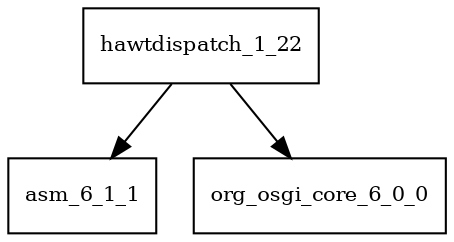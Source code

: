 digraph hawtdispatch_1_22_dependencies {
  node [shape = box, fontsize=10.0];
  hawtdispatch_1_22 -> asm_6_1_1;
  hawtdispatch_1_22 -> org_osgi_core_6_0_0;
}
